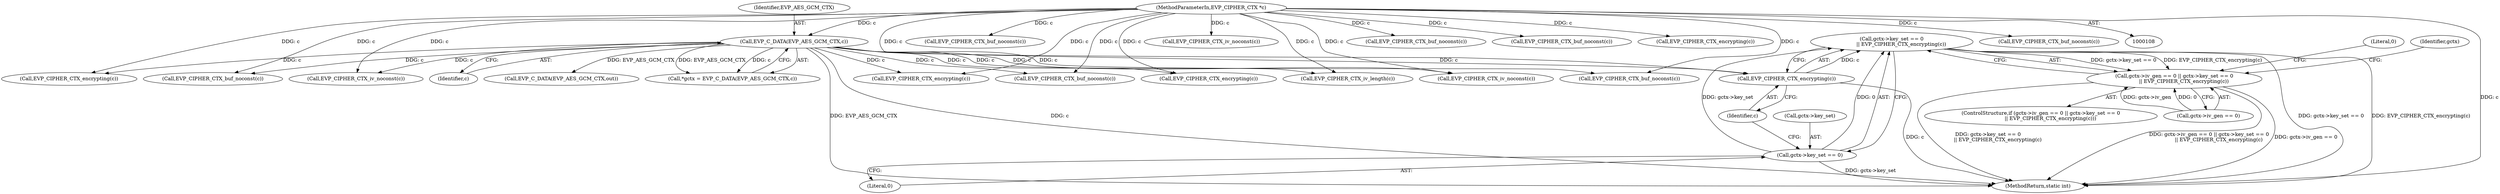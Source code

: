 digraph "0_openssl_00d965474b22b54e4275232bc71ee0c699c5cd21_0@API" {
"1000417" [label="(Call,gctx->key_set == 0\n            || EVP_CIPHER_CTX_encrypting(c))"];
"1000418" [label="(Call,gctx->key_set == 0)"];
"1000423" [label="(Call,EVP_CIPHER_CTX_encrypting(c))"];
"1000117" [label="(Call,EVP_C_DATA(EVP_AES_GCM_CTX,c))"];
"1000109" [label="(MethodParameterIn,EVP_CIPHER_CTX *c)"];
"1000411" [label="(Call,gctx->iv_gen == 0 || gctx->key_set == 0\n            || EVP_CIPHER_CTX_encrypting(c))"];
"1000465" [label="(Call,EVP_CIPHER_CTX_buf_noconst(c))"];
"1000488" [label="(Call,EVP_CIPHER_CTX_buf_noconst(c))"];
"1000585" [label="(Call,EVP_CIPHER_CTX_iv_noconst(c))"];
"1000627" [label="(MethodReturn,static int)"];
"1000118" [label="(Identifier,EVP_AES_GCM_CTX)"];
"1000411" [label="(Call,gctx->iv_gen == 0 || gctx->key_set == 0\n            || EVP_CIPHER_CTX_encrypting(c))"];
"1000264" [label="(Call,EVP_CIPHER_CTX_buf_noconst(c))"];
"1000253" [label="(Call,EVP_CIPHER_CTX_encrypting(c))"];
"1000424" [label="(Identifier,c)"];
"1000115" [label="(Call,*gctx = EVP_C_DATA(EVP_AES_GCM_CTX,c))"];
"1000119" [label="(Identifier,c)"];
"1000230" [label="(Call,EVP_CIPHER_CTX_buf_noconst(c))"];
"1000315" [label="(Call,EVP_CIPHER_CTX_encrypting(c))"];
"1000417" [label="(Call,gctx->key_set == 0\n            || EVP_CIPHER_CTX_encrypting(c))"];
"1000418" [label="(Call,gctx->key_set == 0)"];
"1000138" [label="(Call,EVP_CIPHER_CTX_iv_length(c))"];
"1000547" [label="(Call,EVP_C_DATA(EVP_AES_GCM_CTX,out))"];
"1000419" [label="(Call,gctx->key_set)"];
"1000144" [label="(Call,EVP_CIPHER_CTX_iv_noconst(c))"];
"1000410" [label="(ControlStructure,if (gctx->iv_gen == 0 || gctx->key_set == 0\n            || EVP_CIPHER_CTX_encrypting(c)))"];
"1000117" [label="(Call,EVP_C_DATA(EVP_AES_GCM_CTX,c))"];
"1000528" [label="(Call,EVP_CIPHER_CTX_buf_noconst(c))"];
"1000518" [label="(Call,EVP_CIPHER_CTX_buf_noconst(c))"];
"1000109" [label="(MethodParameterIn,EVP_CIPHER_CTX *c)"];
"1000412" [label="(Call,gctx->iv_gen == 0)"];
"1000504" [label="(Call,EVP_CIPHER_CTX_encrypting(c))"];
"1000430" [label="(Identifier,gctx)"];
"1000225" [label="(Call,EVP_CIPHER_CTX_encrypting(c))"];
"1000422" [label="(Literal,0)"];
"1000188" [label="(Call,EVP_CIPHER_CTX_iv_noconst(c))"];
"1000426" [label="(Literal,0)"];
"1000481" [label="(Call,EVP_CIPHER_CTX_buf_noconst(c))"];
"1000423" [label="(Call,EVP_CIPHER_CTX_encrypting(c))"];
"1000417" -> "1000411"  [label="AST: "];
"1000417" -> "1000418"  [label="CFG: "];
"1000417" -> "1000423"  [label="CFG: "];
"1000418" -> "1000417"  [label="AST: "];
"1000423" -> "1000417"  [label="AST: "];
"1000411" -> "1000417"  [label="CFG: "];
"1000417" -> "1000627"  [label="DDG: EVP_CIPHER_CTX_encrypting(c)"];
"1000417" -> "1000627"  [label="DDG: gctx->key_set == 0"];
"1000417" -> "1000411"  [label="DDG: gctx->key_set == 0"];
"1000417" -> "1000411"  [label="DDG: EVP_CIPHER_CTX_encrypting(c)"];
"1000418" -> "1000417"  [label="DDG: gctx->key_set"];
"1000418" -> "1000417"  [label="DDG: 0"];
"1000423" -> "1000417"  [label="DDG: c"];
"1000418" -> "1000422"  [label="CFG: "];
"1000419" -> "1000418"  [label="AST: "];
"1000422" -> "1000418"  [label="AST: "];
"1000424" -> "1000418"  [label="CFG: "];
"1000418" -> "1000627"  [label="DDG: gctx->key_set"];
"1000423" -> "1000424"  [label="CFG: "];
"1000424" -> "1000423"  [label="AST: "];
"1000423" -> "1000627"  [label="DDG: c"];
"1000117" -> "1000423"  [label="DDG: c"];
"1000109" -> "1000423"  [label="DDG: c"];
"1000117" -> "1000115"  [label="AST: "];
"1000117" -> "1000119"  [label="CFG: "];
"1000118" -> "1000117"  [label="AST: "];
"1000119" -> "1000117"  [label="AST: "];
"1000115" -> "1000117"  [label="CFG: "];
"1000117" -> "1000627"  [label="DDG: EVP_AES_GCM_CTX"];
"1000117" -> "1000627"  [label="DDG: c"];
"1000117" -> "1000115"  [label="DDG: EVP_AES_GCM_CTX"];
"1000117" -> "1000115"  [label="DDG: c"];
"1000109" -> "1000117"  [label="DDG: c"];
"1000117" -> "1000138"  [label="DDG: c"];
"1000117" -> "1000188"  [label="DDG: c"];
"1000117" -> "1000225"  [label="DDG: c"];
"1000117" -> "1000230"  [label="DDG: c"];
"1000117" -> "1000253"  [label="DDG: c"];
"1000117" -> "1000264"  [label="DDG: c"];
"1000117" -> "1000315"  [label="DDG: c"];
"1000117" -> "1000465"  [label="DDG: c"];
"1000117" -> "1000547"  [label="DDG: EVP_AES_GCM_CTX"];
"1000117" -> "1000585"  [label="DDG: c"];
"1000109" -> "1000108"  [label="AST: "];
"1000109" -> "1000627"  [label="DDG: c"];
"1000109" -> "1000138"  [label="DDG: c"];
"1000109" -> "1000144"  [label="DDG: c"];
"1000109" -> "1000188"  [label="DDG: c"];
"1000109" -> "1000225"  [label="DDG: c"];
"1000109" -> "1000230"  [label="DDG: c"];
"1000109" -> "1000253"  [label="DDG: c"];
"1000109" -> "1000264"  [label="DDG: c"];
"1000109" -> "1000315"  [label="DDG: c"];
"1000109" -> "1000465"  [label="DDG: c"];
"1000109" -> "1000481"  [label="DDG: c"];
"1000109" -> "1000488"  [label="DDG: c"];
"1000109" -> "1000504"  [label="DDG: c"];
"1000109" -> "1000518"  [label="DDG: c"];
"1000109" -> "1000528"  [label="DDG: c"];
"1000109" -> "1000585"  [label="DDG: c"];
"1000411" -> "1000410"  [label="AST: "];
"1000411" -> "1000412"  [label="CFG: "];
"1000412" -> "1000411"  [label="AST: "];
"1000426" -> "1000411"  [label="CFG: "];
"1000430" -> "1000411"  [label="CFG: "];
"1000411" -> "1000627"  [label="DDG: gctx->iv_gen == 0 || gctx->key_set == 0\n            || EVP_CIPHER_CTX_encrypting(c)"];
"1000411" -> "1000627"  [label="DDG: gctx->iv_gen == 0"];
"1000411" -> "1000627"  [label="DDG: gctx->key_set == 0\n            || EVP_CIPHER_CTX_encrypting(c)"];
"1000412" -> "1000411"  [label="DDG: gctx->iv_gen"];
"1000412" -> "1000411"  [label="DDG: 0"];
}
